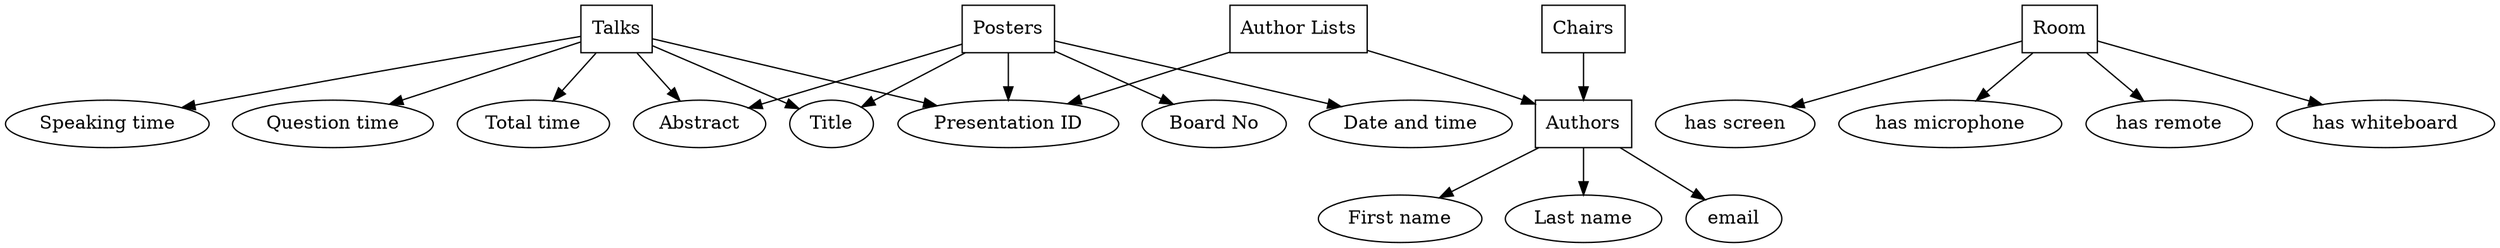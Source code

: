 digraph G {
"Talks" [shape="box"]
"Authors" [shape="box"]
"Posters" [shape="box"]
"Room" [shape="box"]
"Chairs" [shape="box"]
"Author Lists" [shape="box"]
"Talks" -> "Presentation ID"
"Talks" -> "Speaking time"
"Talks" -> "Question time"
"Talks" -> "Total time"
"Talks" -> "Title"
"Talks" -> "Abstract"
"Author Lists" -> "Authors"
"Authors" -> "First name"
"Authors" -> "Last name"
"Authors" -> "email"
"Author Lists" -> "Presentation ID"
"Chairs" -> "Authors"
"Posters" -> "Presentation ID"
"Posters" -> "Board No"
"Posters" -> "Date and time"
"Posters" -> "Title"
"Posters" -> "Abstract"
"Room" -> "has screen"
"Room" -> "has microphone"
"Room" -> "has remote"
"Room" -> "has whiteboard"
}
